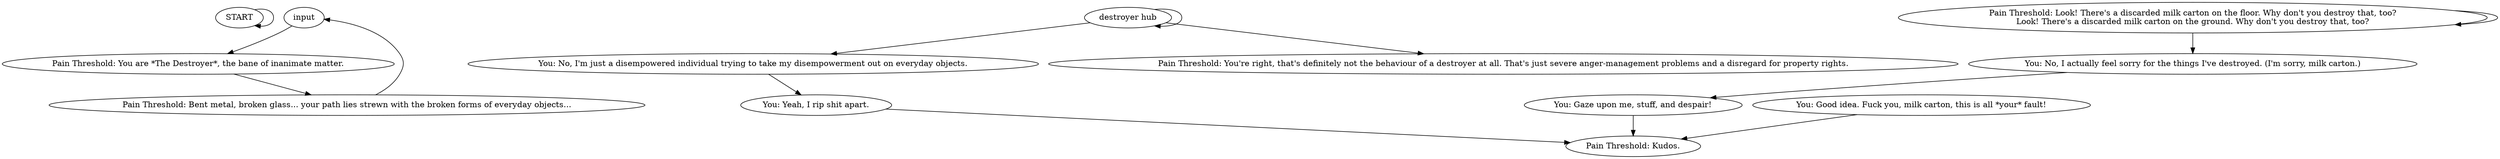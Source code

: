 # THOUGHT / THE DESTROYER
# Pain Threshold turns you into THE DESTROYER! (a thought for punching and not taking damage). Anti-Object Task Force.
# ==================================================
digraph G {
	  0 [label="START"];
	  1 [label="input"];
	  2 [label="Pain Threshold: You are *The Destroyer*, the bane of inanimate matter."];
	  3 [label="Pain Threshold: Bent metal, broken glass... your path lies strewn with the broken forms of everyday objects..."];
	  4 [label="destroyer hub"];
	  5 [label="You: No, I'm just a disempowered individual trying to take my disempowerment out on everyday objects."];
	  6 [label="You: Gaze upon me, stuff, and despair!"];
	  7 [label="Pain Threshold: You're right, that's definitely not the behaviour of a destroyer at all. That's just severe anger-management problems and a disregard for property rights."];
	  8 [label="You: Yeah, I rip shit apart."];
	  9 [label="Pain Threshold: Look! There's a discarded milk carton on the floor. Why don't you destroy that, too?\nLook! There's a discarded milk carton on the ground. Why don't you destroy that, too?
"];
	  10 [label="You: No, I actually feel sorry for the things I've destroyed. (I'm sorry, milk carton.)"];
	  11 [label="You: Good idea. Fuck you, milk carton, this is all *your* fault!"];
	  12 [label="Pain Threshold: Kudos."];
	  0 -> 0
	  1 -> 2
	  2 -> 3
	  3 -> 1
	  4 -> 4
	  4 -> 5
	  4 -> 7
	  5 -> 8
	  6 -> 12
	  8 -> 12
	  9 -> 9
	  9 -> 10
	  10 -> 6
	  11 -> 12
}

